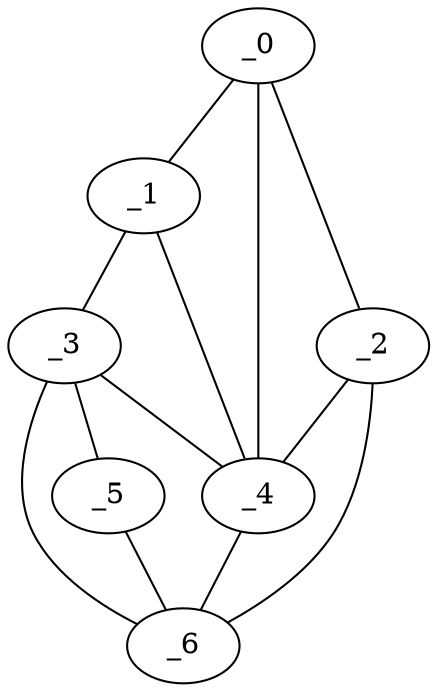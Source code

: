 graph "obj63__225.gxl" {
	_0	 [x=69,
		y=37];
	_1	 [x=71,
		y=23];
	_0 -- _1	 [valence=1];
	_2	 [x=73,
		y=66];
	_0 -- _2	 [valence=1];
	_4	 [x=74,
		y=46];
	_0 -- _4	 [valence=1];
	_3	 [x=74,
		y=18];
	_1 -- _3	 [valence=1];
	_1 -- _4	 [valence=1];
	_2 -- _4	 [valence=2];
	_6	 [x=102,
		y=9];
	_2 -- _6	 [valence=1];
	_3 -- _4	 [valence=2];
	_5	 [x=81,
		y=9];
	_3 -- _5	 [valence=1];
	_3 -- _6	 [valence=2];
	_4 -- _6	 [valence=1];
	_5 -- _6	 [valence=1];
}
